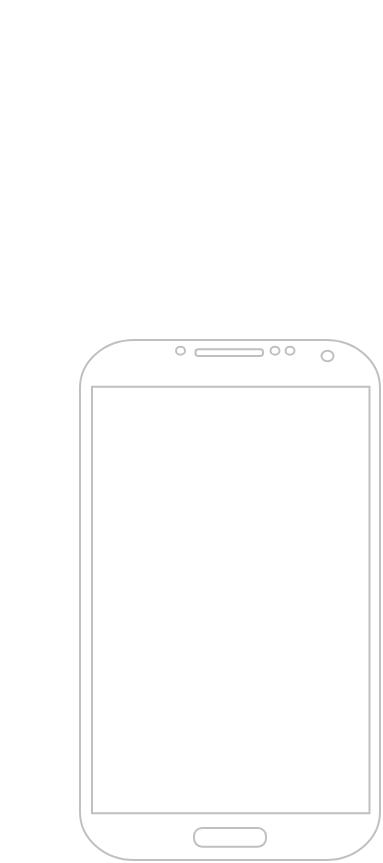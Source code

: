 <mxfile version="28.2.5">
  <diagram name="Page-1" id="1Cg3wUkIHRr8cRJc3-VS">
    <mxGraphModel dx="1158" dy="802" grid="1" gridSize="10" guides="1" tooltips="1" connect="1" arrows="1" fold="1" page="1" pageScale="1" pageWidth="850" pageHeight="1100" math="0" shadow="0">
      <root>
        <mxCell id="0" />
        <mxCell id="1" parent="0" />
        <mxCell id="QXJj5lNRIFplzhIhImbs-1" value="" style="verticalLabelPosition=bottom;verticalAlign=top;html=1;shadow=0;dashed=0;strokeWidth=1;shape=mxgraph.android.phone2;strokeColor=#c0c0c0;" vertex="1" parent="1">
          <mxGeometry x="100" y="290" width="150" height="260" as="geometry" />
        </mxCell>
        <mxCell id="QXJj5lNRIFplzhIhImbs-2" value="" style="shape=image;html=1;verticalAlign=top;verticalLabelPosition=bottom;labelBackgroundColor=#ffffff;imageAspect=0;aspect=fixed;image=https://icons.diagrams.net/icon-cache1/Boxicons_Solid_Vol_2-2639/bxs-hand-left-912.svg" vertex="1" parent="1">
          <mxGeometry x="60" y="120" width="154" height="154" as="geometry" />
        </mxCell>
      </root>
    </mxGraphModel>
  </diagram>
</mxfile>

